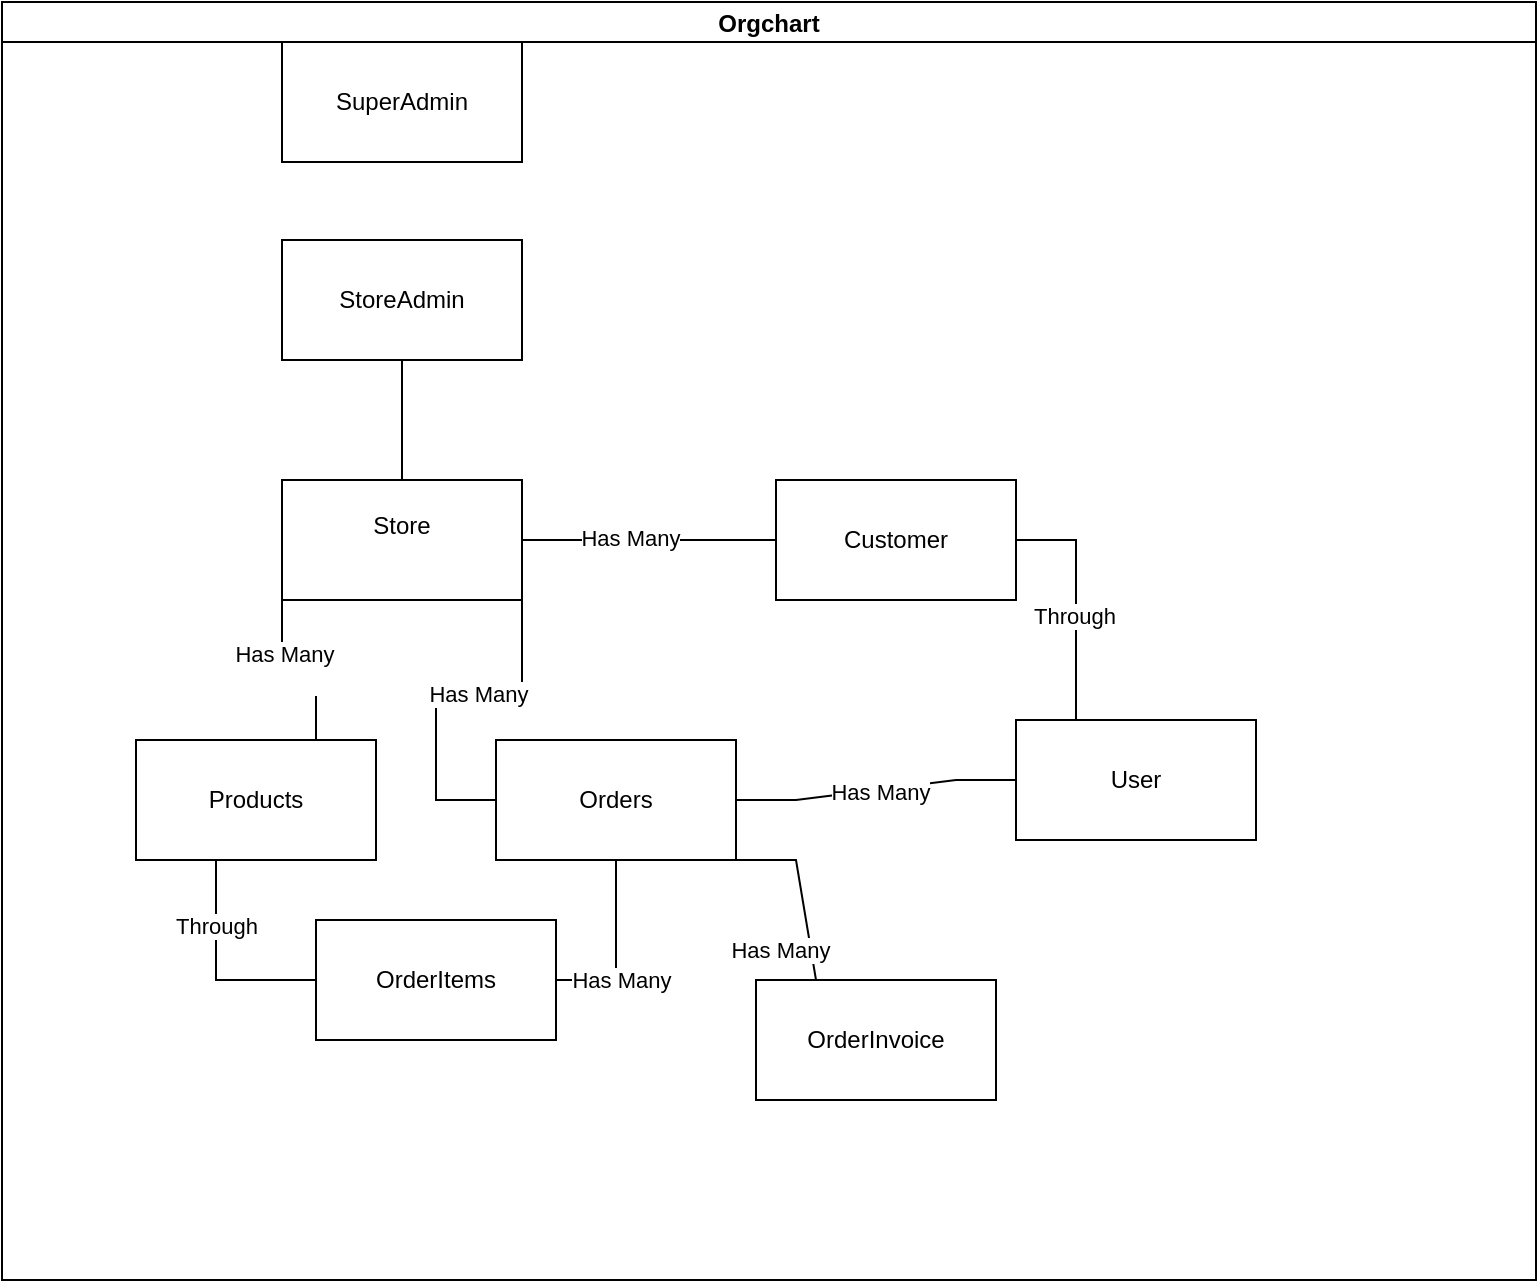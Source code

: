 <mxfile version="25.0.1">
  <diagram id="C5RBs43oDa-KdzZeNtuy" name="Page-1">
    <mxGraphModel dx="1715" dy="1777" grid="1" gridSize="10" guides="1" tooltips="1" connect="1" arrows="1" fold="1" page="1" pageScale="1" pageWidth="827" pageHeight="1169" math="0" shadow="0">
      <root>
        <mxCell id="WIyWlLk6GJQsqaUBKTNV-0" />
        <mxCell id="WIyWlLk6GJQsqaUBKTNV-1" parent="WIyWlLk6GJQsqaUBKTNV-0" />
        <mxCell id="Wd-yBZaeaF0LNHIdaz3Q-1" value="Orgchart" style="swimlane;startSize=20;horizontal=1;containerType=tree;newEdgeStyle={&quot;edgeStyle&quot;:&quot;elbowEdgeStyle&quot;,&quot;startArrow&quot;:&quot;none&quot;,&quot;endArrow&quot;:&quot;none&quot;};" vertex="1" parent="WIyWlLk6GJQsqaUBKTNV-1">
          <mxGeometry x="-827" y="-1169" width="767" height="639" as="geometry" />
        </mxCell>
        <UserObject label="SuperAdmin" treeRoot="1" id="Wd-yBZaeaF0LNHIdaz3Q-4">
          <mxCell style="whiteSpace=wrap;html=1;align=center;treeFolding=1;treeMoving=1;newEdgeStyle={&quot;edgeStyle&quot;:&quot;elbowEdgeStyle&quot;,&quot;startArrow&quot;:&quot;none&quot;,&quot;endArrow&quot;:&quot;none&quot;};" vertex="1" parent="Wd-yBZaeaF0LNHIdaz3Q-1">
            <mxGeometry x="140" y="20" width="120" height="60" as="geometry" />
          </mxCell>
        </UserObject>
        <UserObject label="StoreAdmin" treeRoot="1" id="Wd-yBZaeaF0LNHIdaz3Q-9">
          <mxCell style="whiteSpace=wrap;html=1;align=center;treeFolding=1;treeMoving=1;newEdgeStyle={&quot;edgeStyle&quot;:&quot;elbowEdgeStyle&quot;,&quot;startArrow&quot;:&quot;none&quot;,&quot;endArrow&quot;:&quot;none&quot;};" vertex="1" parent="Wd-yBZaeaF0LNHIdaz3Q-1">
            <mxGeometry x="140" y="119" width="120" height="60" as="geometry" />
          </mxCell>
        </UserObject>
        <mxCell id="Wd-yBZaeaF0LNHIdaz3Q-11" style="edgeStyle=elbowEdgeStyle;rounded=0;orthogonalLoop=1;jettySize=auto;html=1;startArrow=none;endArrow=none;entryX=0.5;entryY=1;entryDx=0;entryDy=0;" edge="1" parent="Wd-yBZaeaF0LNHIdaz3Q-1" source="Wd-yBZaeaF0LNHIdaz3Q-10" target="Wd-yBZaeaF0LNHIdaz3Q-9">
          <mxGeometry relative="1" as="geometry" />
        </mxCell>
        <mxCell id="Wd-yBZaeaF0LNHIdaz3Q-18" style="edgeStyle=entityRelationEdgeStyle;rounded=0;orthogonalLoop=1;jettySize=auto;html=1;startArrow=none;endArrow=none;exitX=0.25;exitY=1;exitDx=0;exitDy=0;entryX=0.5;entryY=0;entryDx=0;entryDy=0;elbow=vertical;" edge="1" parent="Wd-yBZaeaF0LNHIdaz3Q-1" source="Wd-yBZaeaF0LNHIdaz3Q-10" target="Wd-yBZaeaF0LNHIdaz3Q-17">
          <mxGeometry relative="1" as="geometry">
            <Array as="points">
              <mxPoint x="197" y="309" />
            </Array>
          </mxGeometry>
        </mxCell>
        <mxCell id="Wd-yBZaeaF0LNHIdaz3Q-22" value="Has Many&lt;div&gt;&lt;br&gt;&lt;/div&gt;" style="edgeLabel;html=1;align=center;verticalAlign=middle;resizable=0;points=[];" vertex="1" connectable="0" parent="Wd-yBZaeaF0LNHIdaz3Q-18">
          <mxGeometry x="-0.102" y="1" relative="1" as="geometry">
            <mxPoint as="offset" />
          </mxGeometry>
        </mxCell>
        <UserObject label="Store&lt;div&gt;&lt;br&gt;&lt;/div&gt;" treeRoot="1" id="Wd-yBZaeaF0LNHIdaz3Q-10">
          <mxCell style="whiteSpace=wrap;html=1;align=center;treeFolding=1;treeMoving=1;newEdgeStyle={&quot;edgeStyle&quot;:&quot;elbowEdgeStyle&quot;,&quot;startArrow&quot;:&quot;none&quot;,&quot;endArrow&quot;:&quot;none&quot;};" vertex="1" parent="Wd-yBZaeaF0LNHIdaz3Q-1">
            <mxGeometry x="140" y="239" width="120" height="60" as="geometry" />
          </mxCell>
        </UserObject>
        <mxCell id="Wd-yBZaeaF0LNHIdaz3Q-26" style="edgeStyle=elbowEdgeStyle;rounded=0;orthogonalLoop=1;jettySize=auto;html=1;startArrow=none;endArrow=none;entryX=0;entryY=0.5;entryDx=0;entryDy=0;elbow=horizontal;" edge="1" parent="Wd-yBZaeaF0LNHIdaz3Q-1" source="Wd-yBZaeaF0LNHIdaz3Q-17" target="Wd-yBZaeaF0LNHIdaz3Q-23">
          <mxGeometry relative="1" as="geometry">
            <Array as="points">
              <mxPoint x="107" y="459" />
            </Array>
          </mxGeometry>
        </mxCell>
        <mxCell id="Wd-yBZaeaF0LNHIdaz3Q-31" value="Through" style="edgeLabel;html=1;align=center;verticalAlign=middle;resizable=0;points=[];" vertex="1" connectable="0" parent="Wd-yBZaeaF0LNHIdaz3Q-26">
          <mxGeometry x="-0.4" relative="1" as="geometry">
            <mxPoint as="offset" />
          </mxGeometry>
        </mxCell>
        <UserObject label="&lt;div&gt;Products&lt;/div&gt;" treeRoot="1" id="Wd-yBZaeaF0LNHIdaz3Q-17">
          <mxCell style="whiteSpace=wrap;html=1;align=center;treeFolding=1;treeMoving=1;newEdgeStyle={&quot;edgeStyle&quot;:&quot;elbowEdgeStyle&quot;,&quot;startArrow&quot;:&quot;none&quot;,&quot;endArrow&quot;:&quot;none&quot;};" vertex="1" parent="Wd-yBZaeaF0LNHIdaz3Q-1">
            <mxGeometry x="67" y="369" width="120" height="60" as="geometry" />
          </mxCell>
        </UserObject>
        <mxCell id="Wd-yBZaeaF0LNHIdaz3Q-20" style="edgeStyle=entityRelationEdgeStyle;rounded=0;orthogonalLoop=1;jettySize=auto;html=1;startArrow=none;endArrow=none;entryX=0.75;entryY=1;entryDx=0;entryDy=0;" edge="1" parent="Wd-yBZaeaF0LNHIdaz3Q-1" source="Wd-yBZaeaF0LNHIdaz3Q-19" target="Wd-yBZaeaF0LNHIdaz3Q-10">
          <mxGeometry relative="1" as="geometry">
            <mxPoint x="307" y="379" as="sourcePoint" />
            <Array as="points">
              <mxPoint x="307" y="329" />
              <mxPoint x="317" y="359" />
              <mxPoint x="307" y="329" />
            </Array>
          </mxGeometry>
        </mxCell>
        <mxCell id="Wd-yBZaeaF0LNHIdaz3Q-21" value="Has Many" style="edgeLabel;html=1;align=center;verticalAlign=middle;resizable=0;points=[];" vertex="1" connectable="0" parent="Wd-yBZaeaF0LNHIdaz3Q-20">
          <mxGeometry x="-0.005" y="3" relative="1" as="geometry">
            <mxPoint as="offset" />
          </mxGeometry>
        </mxCell>
        <mxCell id="Wd-yBZaeaF0LNHIdaz3Q-40" style="edgeStyle=entityRelationEdgeStyle;rounded=0;orthogonalLoop=1;jettySize=auto;html=1;startArrow=none;endArrow=none;elbow=vertical;entryX=0.5;entryY=0;entryDx=0;entryDy=0;exitX=1;exitY=1;exitDx=0;exitDy=0;" edge="1" parent="Wd-yBZaeaF0LNHIdaz3Q-1" source="Wd-yBZaeaF0LNHIdaz3Q-19" target="Wd-yBZaeaF0LNHIdaz3Q-44">
          <mxGeometry relative="1" as="geometry">
            <mxPoint x="507" y="409" as="targetPoint" />
          </mxGeometry>
        </mxCell>
        <mxCell id="Wd-yBZaeaF0LNHIdaz3Q-45" value="Has Many" style="edgeLabel;html=1;align=center;verticalAlign=middle;resizable=0;points=[];" vertex="1" connectable="0" parent="Wd-yBZaeaF0LNHIdaz3Q-40">
          <mxGeometry x="0.267" y="4" relative="1" as="geometry">
            <mxPoint x="-20" as="offset" />
          </mxGeometry>
        </mxCell>
        <mxCell id="Wd-yBZaeaF0LNHIdaz3Q-54" style="edgeStyle=entityRelationEdgeStyle;rounded=0;orthogonalLoop=1;jettySize=auto;html=1;startArrow=none;endArrow=none;entryX=0;entryY=0.5;entryDx=0;entryDy=0;" edge="1" parent="Wd-yBZaeaF0LNHIdaz3Q-1" source="Wd-yBZaeaF0LNHIdaz3Q-19" target="Wd-yBZaeaF0LNHIdaz3Q-32">
          <mxGeometry relative="1" as="geometry" />
        </mxCell>
        <mxCell id="Wd-yBZaeaF0LNHIdaz3Q-55" value="Has Many" style="edgeLabel;html=1;align=center;verticalAlign=middle;resizable=0;points=[];" vertex="1" connectable="0" parent="Wd-yBZaeaF0LNHIdaz3Q-54">
          <mxGeometry x="0.289" relative="1" as="geometry">
            <mxPoint x="-18" y="3" as="offset" />
          </mxGeometry>
        </mxCell>
        <UserObject label="&lt;div&gt;Orders&lt;/div&gt;" treeRoot="1" id="Wd-yBZaeaF0LNHIdaz3Q-19">
          <mxCell style="whiteSpace=wrap;html=1;align=center;treeFolding=1;treeMoving=1;newEdgeStyle={&quot;edgeStyle&quot;:&quot;elbowEdgeStyle&quot;,&quot;startArrow&quot;:&quot;none&quot;,&quot;endArrow&quot;:&quot;none&quot;};" vertex="1" parent="Wd-yBZaeaF0LNHIdaz3Q-1">
            <mxGeometry x="247" y="369" width="120" height="60" as="geometry" />
          </mxCell>
        </UserObject>
        <mxCell id="Wd-yBZaeaF0LNHIdaz3Q-29" style="edgeStyle=elbowEdgeStyle;rounded=0;orthogonalLoop=1;jettySize=auto;html=1;startArrow=none;endArrow=none;entryX=0.75;entryY=1;entryDx=0;entryDy=0;elbow=horizontal;" edge="1" parent="Wd-yBZaeaF0LNHIdaz3Q-1" source="Wd-yBZaeaF0LNHIdaz3Q-23" target="Wd-yBZaeaF0LNHIdaz3Q-19">
          <mxGeometry relative="1" as="geometry" />
        </mxCell>
        <mxCell id="Wd-yBZaeaF0LNHIdaz3Q-30" value="Has Many&amp;nbsp;" style="edgeLabel;html=1;align=center;verticalAlign=middle;resizable=0;points=[];" vertex="1" connectable="0" parent="Wd-yBZaeaF0LNHIdaz3Q-29">
          <mxGeometry x="-0.5" y="-4" relative="1" as="geometry">
            <mxPoint as="offset" />
          </mxGeometry>
        </mxCell>
        <UserObject label="&lt;div&gt;OrderItems&lt;/div&gt;" treeRoot="1" id="Wd-yBZaeaF0LNHIdaz3Q-23">
          <mxCell style="whiteSpace=wrap;html=1;align=center;treeFolding=1;treeMoving=1;newEdgeStyle={&quot;edgeStyle&quot;:&quot;elbowEdgeStyle&quot;,&quot;startArrow&quot;:&quot;none&quot;,&quot;endArrow&quot;:&quot;none&quot;};" vertex="1" parent="Wd-yBZaeaF0LNHIdaz3Q-1">
            <mxGeometry x="157" y="459" width="120" height="60" as="geometry" />
          </mxCell>
        </UserObject>
        <UserObject label="&lt;div&gt;User&lt;/div&gt;" treeRoot="1" id="Wd-yBZaeaF0LNHIdaz3Q-32">
          <mxCell style="whiteSpace=wrap;html=1;align=center;treeFolding=1;treeMoving=1;newEdgeStyle={&quot;edgeStyle&quot;:&quot;elbowEdgeStyle&quot;,&quot;startArrow&quot;:&quot;none&quot;,&quot;endArrow&quot;:&quot;none&quot;};" vertex="1" parent="Wd-yBZaeaF0LNHIdaz3Q-1">
            <mxGeometry x="507" y="359" width="120" height="60" as="geometry" />
          </mxCell>
        </UserObject>
        <mxCell id="Wd-yBZaeaF0LNHIdaz3Q-36" style="edgeStyle=elbowEdgeStyle;rounded=0;orthogonalLoop=1;jettySize=auto;html=1;startArrow=none;endArrow=none;entryX=1;entryY=0.5;entryDx=0;entryDy=0;" edge="1" parent="Wd-yBZaeaF0LNHIdaz3Q-1" source="Wd-yBZaeaF0LNHIdaz3Q-33" target="Wd-yBZaeaF0LNHIdaz3Q-10">
          <mxGeometry relative="1" as="geometry" />
        </mxCell>
        <mxCell id="Wd-yBZaeaF0LNHIdaz3Q-38" value="Has Many" style="edgeLabel;html=1;align=center;verticalAlign=middle;resizable=0;points=[];" vertex="1" connectable="0" parent="Wd-yBZaeaF0LNHIdaz3Q-36">
          <mxGeometry x="0.15" y="-1" relative="1" as="geometry">
            <mxPoint as="offset" />
          </mxGeometry>
        </mxCell>
        <UserObject label="&lt;div&gt;Customer&lt;/div&gt;" treeRoot="1" id="Wd-yBZaeaF0LNHIdaz3Q-33">
          <mxCell style="whiteSpace=wrap;html=1;align=center;treeFolding=1;treeMoving=1;newEdgeStyle={&quot;edgeStyle&quot;:&quot;elbowEdgeStyle&quot;,&quot;startArrow&quot;:&quot;none&quot;,&quot;endArrow&quot;:&quot;none&quot;};" vertex="1" parent="Wd-yBZaeaF0LNHIdaz3Q-1">
            <mxGeometry x="387" y="239" width="120" height="60" as="geometry" />
          </mxCell>
        </UserObject>
        <UserObject label="&lt;div&gt;OrderInvoice&lt;/div&gt;" treeRoot="1" id="Wd-yBZaeaF0LNHIdaz3Q-44">
          <mxCell style="whiteSpace=wrap;html=1;align=center;treeFolding=1;treeMoving=1;newEdgeStyle={&quot;edgeStyle&quot;:&quot;elbowEdgeStyle&quot;,&quot;startArrow&quot;:&quot;none&quot;,&quot;endArrow&quot;:&quot;none&quot;};" vertex="1" parent="Wd-yBZaeaF0LNHIdaz3Q-1">
            <mxGeometry x="377" y="489" width="120" height="60" as="geometry" />
          </mxCell>
        </UserObject>
        <mxCell id="Wd-yBZaeaF0LNHIdaz3Q-51" style="edgeStyle=entityRelationEdgeStyle;rounded=0;orthogonalLoop=1;jettySize=auto;html=1;startArrow=none;endArrow=none;exitX=0.5;exitY=0;exitDx=0;exitDy=0;entryX=1;entryY=0.5;entryDx=0;entryDy=0;" edge="1" parent="Wd-yBZaeaF0LNHIdaz3Q-1" source="Wd-yBZaeaF0LNHIdaz3Q-32" target="Wd-yBZaeaF0LNHIdaz3Q-33">
          <mxGeometry relative="1" as="geometry" />
        </mxCell>
        <mxCell id="Wd-yBZaeaF0LNHIdaz3Q-52" value="Through" style="edgeLabel;html=1;align=center;verticalAlign=middle;resizable=0;points=[];" vertex="1" connectable="0" parent="Wd-yBZaeaF0LNHIdaz3Q-51">
          <mxGeometry x="0.102" y="1" relative="1" as="geometry">
            <mxPoint as="offset" />
          </mxGeometry>
        </mxCell>
        <mxCell id="Wd-yBZaeaF0LNHIdaz3Q-53" style="edgeStyle=elbowEdgeStyle;rounded=0;orthogonalLoop=1;jettySize=auto;html=1;startArrow=none;endArrow=none;entryX=0.5;entryY=0;entryDx=0;entryDy=0;" edge="1" parent="Wd-yBZaeaF0LNHIdaz3Q-1" source="Wd-yBZaeaF0LNHIdaz3Q-19" target="Wd-yBZaeaF0LNHIdaz3Q-19">
          <mxGeometry relative="1" as="geometry" />
        </mxCell>
      </root>
    </mxGraphModel>
  </diagram>
</mxfile>
